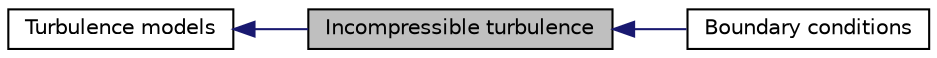 digraph "Incompressible turbulence"
{
  bgcolor="transparent";
  edge [fontname="Helvetica",fontsize="10",labelfontname="Helvetica",labelfontsize="10"];
  node [fontname="Helvetica",fontsize="10",shape=record];
  rankdir=LR;
  Node2 [label="Boundary conditions",height=0.2,width=0.4,color="black",URL="$group__grpIcoTurbulenceBoundaryConditions.html"];
  Node0 [label="Incompressible turbulence",height=0.2,width=0.4,color="black", fillcolor="grey75", style="filled" fontcolor="black"];
  Node1 [label="Turbulence models",height=0.2,width=0.4,color="black",URL="$group__grpTurbulence.html"];
  Node1->Node0 [shape=plaintext, color="midnightblue", dir="back", style="solid"];
  Node0->Node2 [shape=plaintext, color="midnightblue", dir="back", style="solid"];
}

